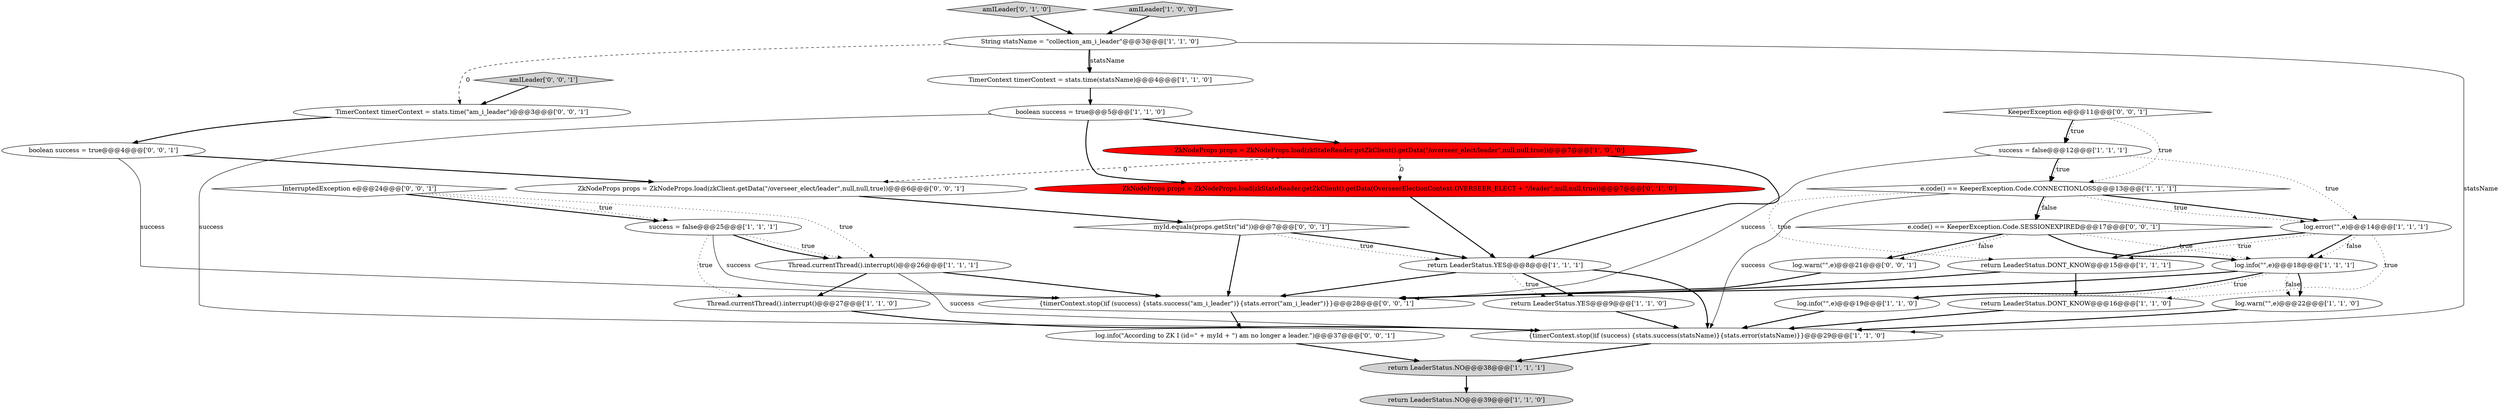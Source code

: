 digraph {
16 [style = filled, label = "Thread.currentThread().interrupt()@@@27@@@['1', '1', '0']", fillcolor = white, shape = ellipse image = "AAA0AAABBB1BBB"];
23 [style = filled, label = "e.code() == KeeperException.Code.SESSIONEXPIRED@@@17@@@['0', '0', '1']", fillcolor = white, shape = diamond image = "AAA0AAABBB3BBB"];
1 [style = filled, label = "boolean success = true@@@5@@@['1', '1', '0']", fillcolor = white, shape = ellipse image = "AAA0AAABBB1BBB"];
11 [style = filled, label = "return LeaderStatus.NO@@@39@@@['1', '1', '0']", fillcolor = lightgray, shape = ellipse image = "AAA0AAABBB1BBB"];
20 [style = filled, label = "Thread.currentThread().interrupt()@@@26@@@['1', '1', '1']", fillcolor = white, shape = ellipse image = "AAA0AAABBB1BBB"];
33 [style = filled, label = "TimerContext timerContext = stats.time(\"am_i_leader\")@@@3@@@['0', '0', '1']", fillcolor = white, shape = ellipse image = "AAA0AAABBB3BBB"];
17 [style = filled, label = "log.info(\"\",e)@@@19@@@['1', '1', '0']", fillcolor = white, shape = ellipse image = "AAA0AAABBB1BBB"];
9 [style = filled, label = "success = false@@@25@@@['1', '1', '1']", fillcolor = white, shape = ellipse image = "AAA0AAABBB1BBB"];
27 [style = filled, label = "ZkNodeProps props = ZkNodeProps.load(zkClient.getData(\"/overseer_elect/leader\",null,null,true))@@@6@@@['0', '0', '1']", fillcolor = white, shape = ellipse image = "AAA0AAABBB3BBB"];
21 [style = filled, label = "amILeader['0', '1', '0']", fillcolor = lightgray, shape = diamond image = "AAA0AAABBB2BBB"];
15 [style = filled, label = "{timerContext.stop()if (success) {stats.success(statsName)}{stats.error(statsName)}}@@@29@@@['1', '1', '0']", fillcolor = white, shape = ellipse image = "AAA0AAABBB1BBB"];
22 [style = filled, label = "ZkNodeProps props = ZkNodeProps.load(zkStateReader.getZkClient().getData(OverseerElectionContext.OVERSEER_ELECT + \"/leader\",null,null,true))@@@7@@@['0', '1', '0']", fillcolor = red, shape = ellipse image = "AAA1AAABBB2BBB"];
28 [style = filled, label = "log.info(\"According to ZK I (id=\" + myId + \") am no longer a leader.\")@@@37@@@['0', '0', '1']", fillcolor = white, shape = ellipse image = "AAA0AAABBB3BBB"];
26 [style = filled, label = "InterruptedException e@@@24@@@['0', '0', '1']", fillcolor = white, shape = diamond image = "AAA0AAABBB3BBB"];
3 [style = filled, label = "return LeaderStatus.YES@@@8@@@['1', '1', '1']", fillcolor = white, shape = ellipse image = "AAA0AAABBB1BBB"];
5 [style = filled, label = "return LeaderStatus.NO@@@38@@@['1', '1', '1']", fillcolor = lightgray, shape = ellipse image = "AAA0AAABBB1BBB"];
12 [style = filled, label = "log.error(\"\",e)@@@14@@@['1', '1', '1']", fillcolor = white, shape = ellipse image = "AAA0AAABBB1BBB"];
29 [style = filled, label = "KeeperException e@@@11@@@['0', '0', '1']", fillcolor = white, shape = diamond image = "AAA0AAABBB3BBB"];
31 [style = filled, label = "{timerContext.stop()if (success) {stats.success(\"am_i_leader\")}{stats.error(\"am_i_leader\")}}@@@28@@@['0', '0', '1']", fillcolor = white, shape = ellipse image = "AAA0AAABBB3BBB"];
6 [style = filled, label = "ZkNodeProps props = ZkNodeProps.load(zkStateReader.getZkClient().getData(\"/overseer_elect/leader\",null,null,true))@@@7@@@['1', '0', '0']", fillcolor = red, shape = ellipse image = "AAA1AAABBB1BBB"];
13 [style = filled, label = "log.warn(\"\",e)@@@22@@@['1', '1', '0']", fillcolor = white, shape = ellipse image = "AAA0AAABBB1BBB"];
18 [style = filled, label = "return LeaderStatus.DONT_KNOW@@@15@@@['1', '1', '1']", fillcolor = white, shape = ellipse image = "AAA0AAABBB1BBB"];
10 [style = filled, label = "success = false@@@12@@@['1', '1', '1']", fillcolor = white, shape = ellipse image = "AAA0AAABBB1BBB"];
14 [style = filled, label = "log.info(\"\",e)@@@18@@@['1', '1', '1']", fillcolor = white, shape = ellipse image = "AAA0AAABBB1BBB"];
7 [style = filled, label = "e.code() == KeeperException.Code.CONNECTIONLOSS@@@13@@@['1', '1', '1']", fillcolor = white, shape = diamond image = "AAA0AAABBB1BBB"];
0 [style = filled, label = "String statsName = \"collection_am_i_leader\"@@@3@@@['1', '1', '0']", fillcolor = white, shape = ellipse image = "AAA0AAABBB1BBB"];
4 [style = filled, label = "return LeaderStatus.DONT_KNOW@@@16@@@['1', '1', '0']", fillcolor = white, shape = ellipse image = "AAA0AAABBB1BBB"];
25 [style = filled, label = "log.warn(\"\",e)@@@21@@@['0', '0', '1']", fillcolor = white, shape = ellipse image = "AAA0AAABBB3BBB"];
32 [style = filled, label = "boolean success = true@@@4@@@['0', '0', '1']", fillcolor = white, shape = ellipse image = "AAA0AAABBB3BBB"];
2 [style = filled, label = "return LeaderStatus.YES@@@9@@@['1', '1', '0']", fillcolor = white, shape = ellipse image = "AAA0AAABBB1BBB"];
8 [style = filled, label = "TimerContext timerContext = stats.time(statsName)@@@4@@@['1', '1', '0']", fillcolor = white, shape = ellipse image = "AAA0AAABBB1BBB"];
30 [style = filled, label = "amILeader['0', '0', '1']", fillcolor = lightgray, shape = diamond image = "AAA0AAABBB3BBB"];
19 [style = filled, label = "amILeader['1', '0', '0']", fillcolor = lightgray, shape = diamond image = "AAA0AAABBB1BBB"];
24 [style = filled, label = "myId.equals(props.getStr(\"id\"))@@@7@@@['0', '0', '1']", fillcolor = white, shape = diamond image = "AAA0AAABBB3BBB"];
7->23 [style = dotted, label="false"];
6->3 [style = bold, label=""];
16->15 [style = bold, label=""];
18->31 [style = bold, label=""];
23->25 [style = bold, label=""];
29->10 [style = dotted, label="true"];
10->12 [style = dotted, label="true"];
28->5 [style = bold, label=""];
30->33 [style = bold, label=""];
21->0 [style = bold, label=""];
7->12 [style = bold, label=""];
3->31 [style = bold, label=""];
20->15 [style = solid, label="success"];
4->15 [style = bold, label=""];
29->7 [style = dotted, label="true"];
26->9 [style = bold, label=""];
14->17 [style = bold, label=""];
9->20 [style = bold, label=""];
32->27 [style = bold, label=""];
3->15 [style = bold, label=""];
20->31 [style = bold, label=""];
12->18 [style = dotted, label="true"];
26->20 [style = dotted, label="true"];
26->9 [style = dotted, label="true"];
10->7 [style = bold, label=""];
0->15 [style = solid, label="statsName"];
6->22 [style = dashed, label="0"];
10->31 [style = solid, label="success"];
7->15 [style = solid, label="success"];
15->5 [style = bold, label=""];
19->0 [style = bold, label=""];
25->31 [style = bold, label=""];
1->22 [style = bold, label=""];
23->14 [style = bold, label=""];
14->13 [style = dotted, label="false"];
22->3 [style = bold, label=""];
1->15 [style = solid, label="success"];
8->1 [style = bold, label=""];
14->17 [style = dotted, label="true"];
23->14 [style = dotted, label="true"];
1->6 [style = bold, label=""];
32->31 [style = solid, label="success"];
20->16 [style = bold, label=""];
18->4 [style = bold, label=""];
0->8 [style = solid, label="statsName"];
3->2 [style = bold, label=""];
24->31 [style = bold, label=""];
23->25 [style = dotted, label="false"];
6->27 [style = dashed, label="0"];
0->33 [style = dashed, label="0"];
7->23 [style = bold, label=""];
2->15 [style = bold, label=""];
14->31 [style = bold, label=""];
12->14 [style = bold, label=""];
12->18 [style = bold, label=""];
0->8 [style = bold, label=""];
17->15 [style = bold, label=""];
9->20 [style = dotted, label="true"];
7->18 [style = dotted, label="true"];
29->10 [style = bold, label=""];
33->32 [style = bold, label=""];
27->24 [style = bold, label=""];
5->11 [style = bold, label=""];
12->4 [style = dotted, label="true"];
13->15 [style = bold, label=""];
31->28 [style = bold, label=""];
14->13 [style = bold, label=""];
9->16 [style = dotted, label="true"];
24->3 [style = dotted, label="true"];
7->12 [style = dotted, label="true"];
12->14 [style = dotted, label="false"];
9->31 [style = solid, label="success"];
24->3 [style = bold, label=""];
10->7 [style = dotted, label="true"];
3->2 [style = dotted, label="true"];
}
